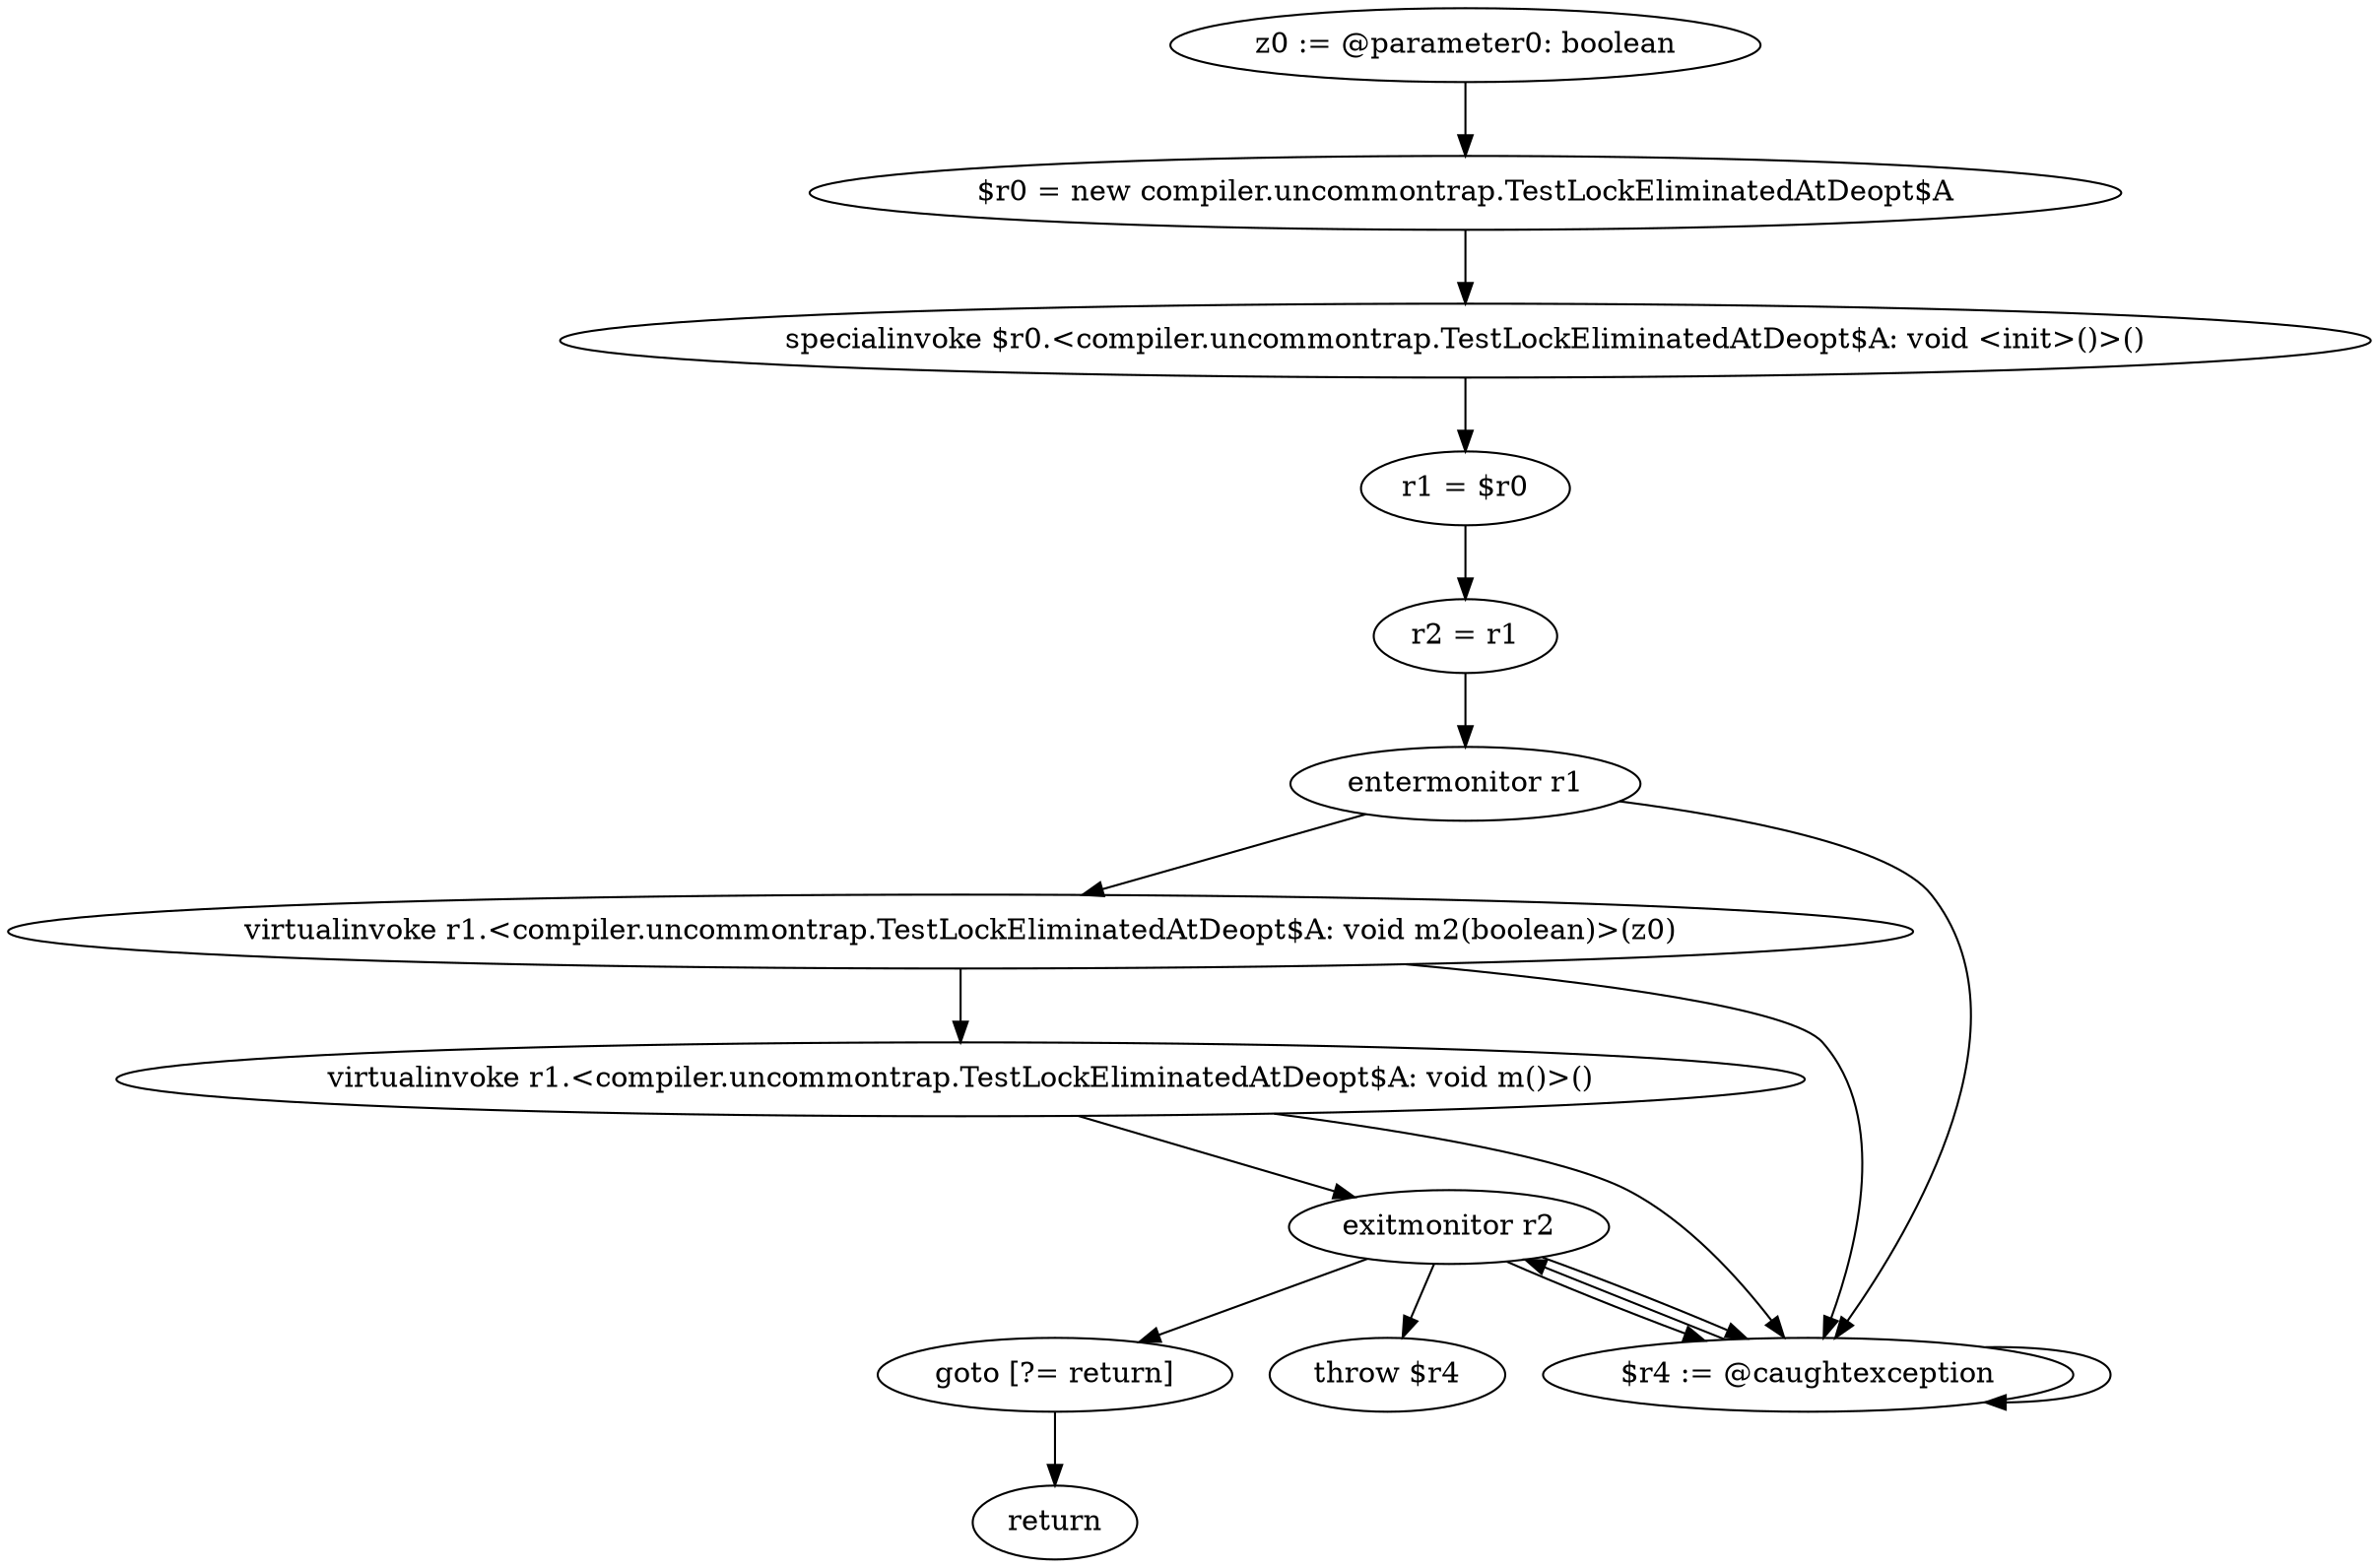 digraph "unitGraph" {
    "z0 := @parameter0: boolean"
    "$r0 = new compiler.uncommontrap.TestLockEliminatedAtDeopt$A"
    "specialinvoke $r0.<compiler.uncommontrap.TestLockEliminatedAtDeopt$A: void <init>()>()"
    "r1 = $r0"
    "r2 = r1"
    "entermonitor r1"
    "virtualinvoke r1.<compiler.uncommontrap.TestLockEliminatedAtDeopt$A: void m2(boolean)>(z0)"
    "virtualinvoke r1.<compiler.uncommontrap.TestLockEliminatedAtDeopt$A: void m()>()"
    "exitmonitor r2"
    "goto [?= return]"
    "$r4 := @caughtexception"
    "throw $r4"
    "return"
    "z0 := @parameter0: boolean"->"$r0 = new compiler.uncommontrap.TestLockEliminatedAtDeopt$A";
    "$r0 = new compiler.uncommontrap.TestLockEliminatedAtDeopt$A"->"specialinvoke $r0.<compiler.uncommontrap.TestLockEliminatedAtDeopt$A: void <init>()>()";
    "specialinvoke $r0.<compiler.uncommontrap.TestLockEliminatedAtDeopt$A: void <init>()>()"->"r1 = $r0";
    "r1 = $r0"->"r2 = r1";
    "r2 = r1"->"entermonitor r1";
    "entermonitor r1"->"virtualinvoke r1.<compiler.uncommontrap.TestLockEliminatedAtDeopt$A: void m2(boolean)>(z0)";
    "entermonitor r1"->"$r4 := @caughtexception";
    "virtualinvoke r1.<compiler.uncommontrap.TestLockEliminatedAtDeopt$A: void m2(boolean)>(z0)"->"virtualinvoke r1.<compiler.uncommontrap.TestLockEliminatedAtDeopt$A: void m()>()";
    "virtualinvoke r1.<compiler.uncommontrap.TestLockEliminatedAtDeopt$A: void m2(boolean)>(z0)"->"$r4 := @caughtexception";
    "virtualinvoke r1.<compiler.uncommontrap.TestLockEliminatedAtDeopt$A: void m()>()"->"exitmonitor r2";
    "virtualinvoke r1.<compiler.uncommontrap.TestLockEliminatedAtDeopt$A: void m()>()"->"$r4 := @caughtexception";
    "exitmonitor r2"->"goto [?= return]";
    "exitmonitor r2"->"$r4 := @caughtexception";
    "goto [?= return]"->"return";
    "$r4 := @caughtexception"->"exitmonitor r2";
    "$r4 := @caughtexception"->"$r4 := @caughtexception";
    "exitmonitor r2"->"throw $r4";
    "exitmonitor r2"->"$r4 := @caughtexception";
}
